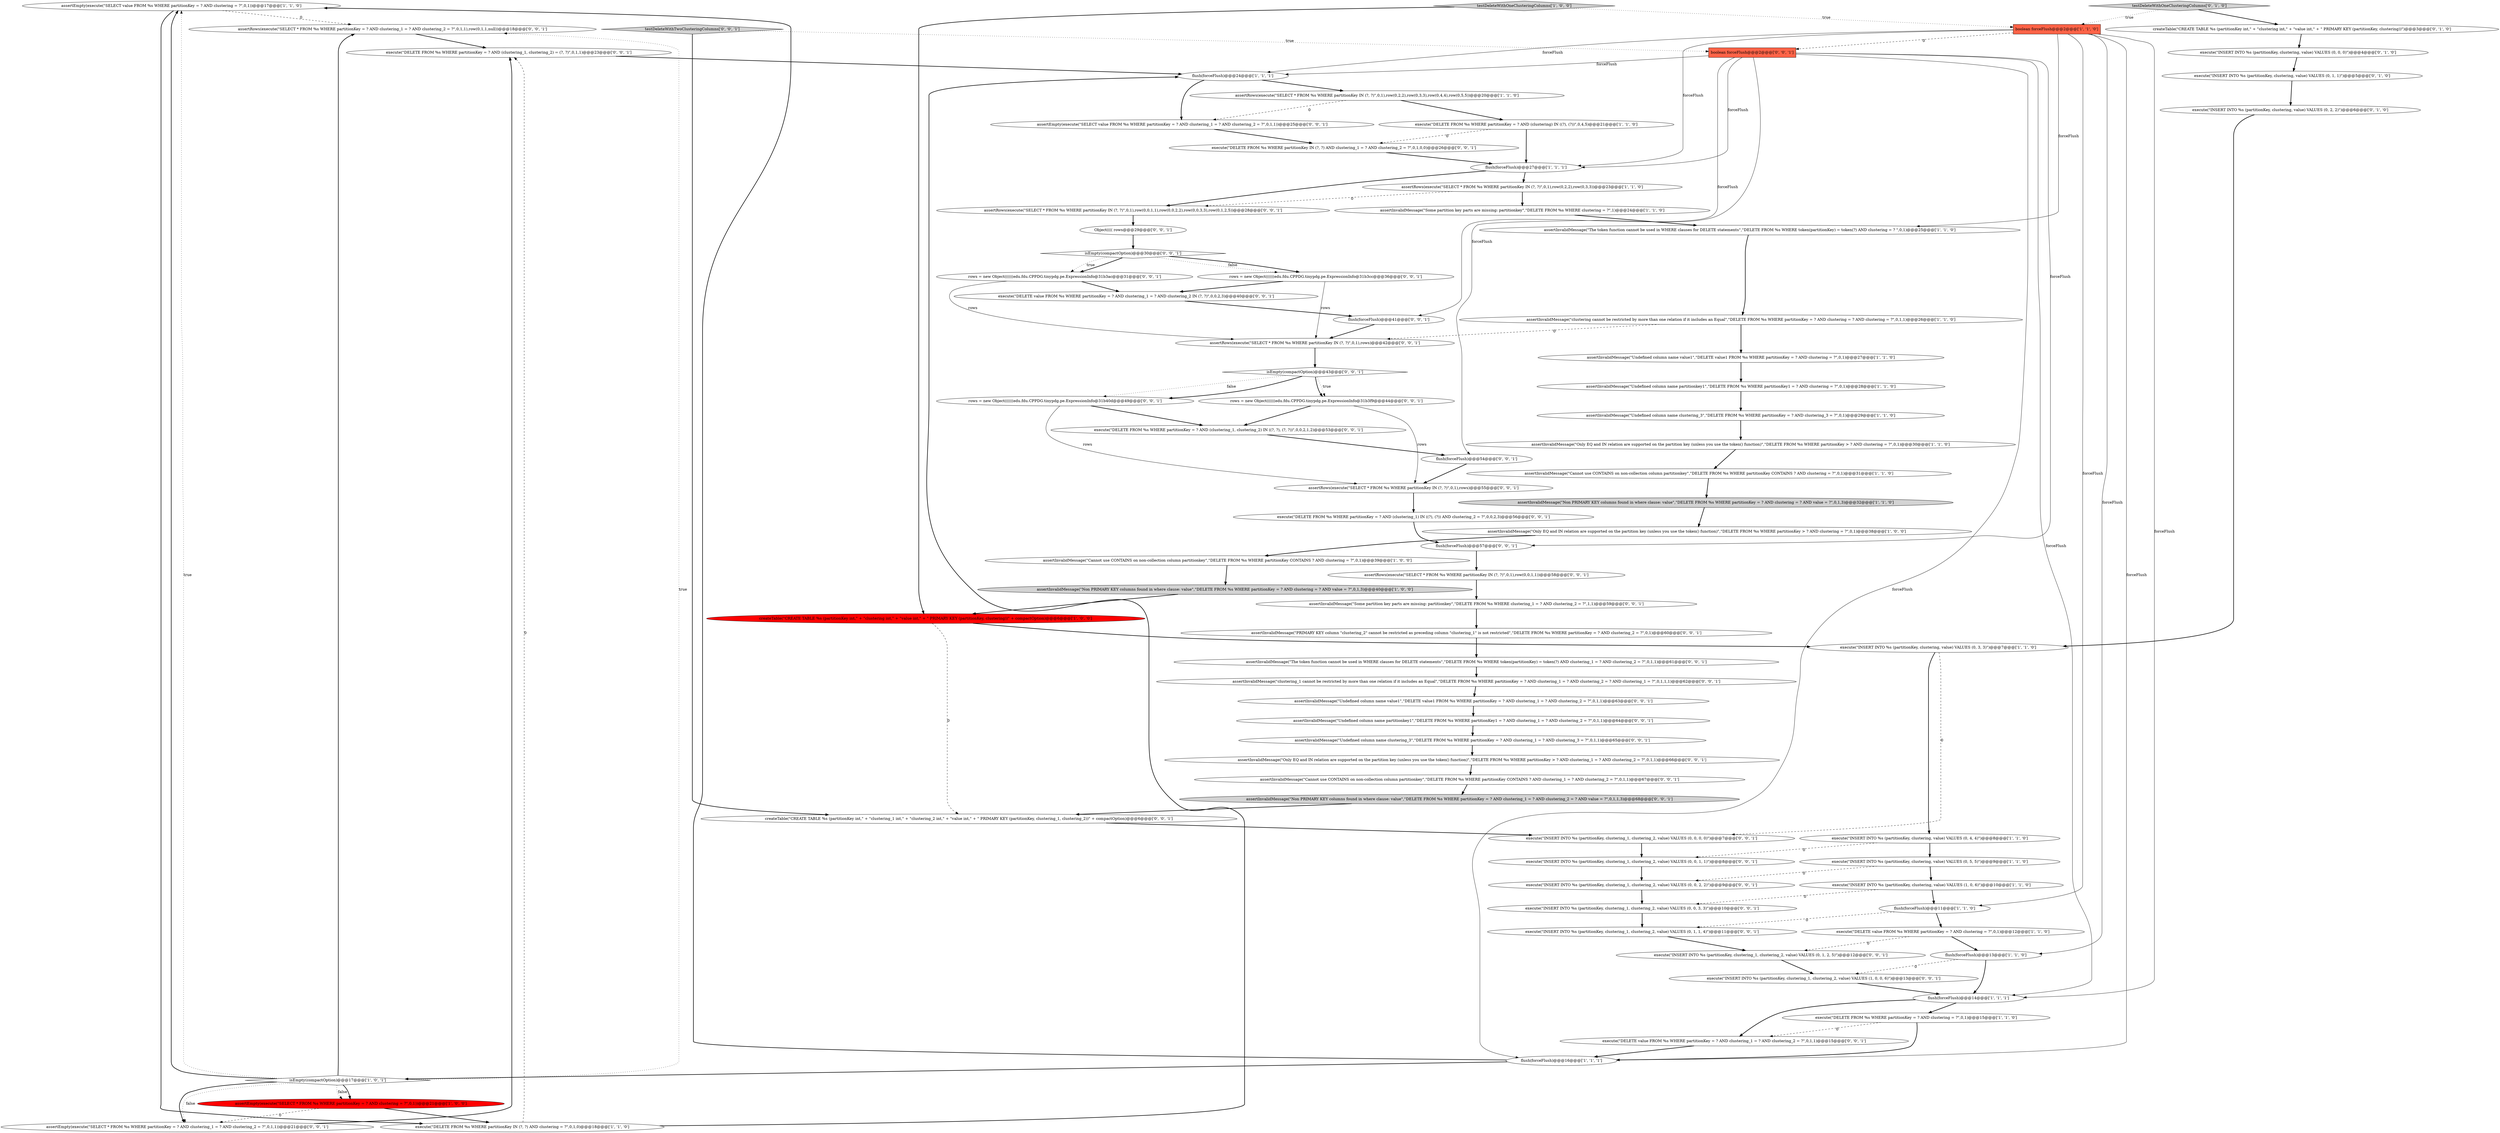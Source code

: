 digraph {
18 [style = filled, label = "assertEmpty(execute(\"SELECT value FROM %s WHERE partitionKey = ? AND clustering = ?\",0,1))@@@17@@@['1', '1', '0']", fillcolor = white, shape = ellipse image = "AAA0AAABBB1BBB"];
42 [style = filled, label = "assertRows(execute(\"SELECT * FROM %s WHERE partitionKey IN (?, ?)\",0,1),rows)@@@42@@@['0', '0', '1']", fillcolor = white, shape = ellipse image = "AAA0AAABBB3BBB"];
6 [style = filled, label = "flush(forceFlush)@@@16@@@['1', '1', '1']", fillcolor = white, shape = ellipse image = "AAA0AAABBB1BBB"];
13 [style = filled, label = "execute(\"DELETE FROM %s WHERE partitionKey = ? AND clustering = ?\",0,1)@@@15@@@['1', '1', '0']", fillcolor = white, shape = ellipse image = "AAA0AAABBB1BBB"];
47 [style = filled, label = "rows = new Object((((((edu.fdu.CPPDG.tinypdg.pe.ExpressionInfo@31b3cc@@@36@@@['0', '0', '1']", fillcolor = white, shape = ellipse image = "AAA0AAABBB3BBB"];
51 [style = filled, label = "execute(\"INSERT INTO %s (partitionKey, clustering_1, clustering_2, value) VALUES (0, 0, 3, 3)\")@@@10@@@['0', '0', '1']", fillcolor = white, shape = ellipse image = "AAA0AAABBB3BBB"];
60 [style = filled, label = "assertInvalidMessage(\"Only EQ and IN relation are supported on the partition key (unless you use the token() function)\",\"DELETE FROM %s WHERE partitionKey > ? AND clustering_1 = ? AND clustering_2 = ?\",0,1,1)@@@66@@@['0', '0', '1']", fillcolor = white, shape = ellipse image = "AAA0AAABBB3BBB"];
29 [style = filled, label = "flush(forceFlush)@@@24@@@['1', '1', '1']", fillcolor = white, shape = ellipse image = "AAA0AAABBB1BBB"];
16 [style = filled, label = "assertInvalidMessage(\"Only EQ and IN relation are supported on the partition key (unless you use the token() function)\",\"DELETE FROM %s WHERE partitionKey > ? AND clustering = ?\",0,1)@@@38@@@['1', '0', '0']", fillcolor = white, shape = ellipse image = "AAA0AAABBB1BBB"];
22 [style = filled, label = "execute(\"DELETE value FROM %s WHERE partitionKey = ? AND clustering = ?\",0,1)@@@12@@@['1', '1', '0']", fillcolor = white, shape = ellipse image = "AAA0AAABBB1BBB"];
24 [style = filled, label = "isEmpty(compactOption)@@@17@@@['1', '0', '1']", fillcolor = white, shape = diamond image = "AAA0AAABBB1BBB"];
54 [style = filled, label = "isEmpty(compactOption)@@@30@@@['0', '0', '1']", fillcolor = white, shape = diamond image = "AAA0AAABBB3BBB"];
28 [style = filled, label = "flush(forceFlush)@@@14@@@['1', '1', '1']", fillcolor = white, shape = ellipse image = "AAA0AAABBB1BBB"];
40 [style = filled, label = "createTable(\"CREATE TABLE %s (partitionKey int,\" + \"clustering_1 int,\" + \"clustering_2 int,\" + \"value int,\" + \" PRIMARY KEY (partitionKey, clustering_1, clustering_2))\" + compactOption)@@@6@@@['0', '0', '1']", fillcolor = white, shape = ellipse image = "AAA0AAABBB3BBB"];
53 [style = filled, label = "assertEmpty(execute(\"SELECT * FROM %s WHERE partitionKey = ? AND clustering_1 = ? AND clustering_2 = ?\",0,1,1))@@@21@@@['0', '0', '1']", fillcolor = white, shape = ellipse image = "AAA0AAABBB3BBB"];
56 [style = filled, label = "flush(forceFlush)@@@54@@@['0', '0', '1']", fillcolor = white, shape = ellipse image = "AAA0AAABBB3BBB"];
8 [style = filled, label = "assertInvalidMessage(\"Non PRIMARY KEY columns found in where clause: value\",\"DELETE FROM %s WHERE partitionKey = ? AND clustering = ? AND value = ?\",0,1,3)@@@40@@@['1', '0', '0']", fillcolor = lightgray, shape = ellipse image = "AAA0AAABBB1BBB"];
73 [style = filled, label = "execute(\"DELETE FROM %s WHERE partitionKey = ? AND (clustering_1) IN ((?), (?)) AND clustering_2 = ?\",0,0,2,3)@@@56@@@['0', '0', '1']", fillcolor = white, shape = ellipse image = "AAA0AAABBB3BBB"];
52 [style = filled, label = "boolean forceFlush@@@2@@@['0', '0', '1']", fillcolor = tomato, shape = box image = "AAA0AAABBB3BBB"];
4 [style = filled, label = "execute(\"INSERT INTO %s (partitionKey, clustering, value) VALUES (0, 5, 5)\")@@@9@@@['1', '1', '0']", fillcolor = white, shape = ellipse image = "AAA0AAABBB1BBB"];
25 [style = filled, label = "execute(\"DELETE FROM %s WHERE partitionKey = ? AND (clustering) IN ((?), (?))\",0,4,5)@@@21@@@['1', '1', '0']", fillcolor = white, shape = ellipse image = "AAA0AAABBB1BBB"];
62 [style = filled, label = "assertRows(execute(\"SELECT * FROM %s WHERE partitionKey = ? AND clustering_1 = ? AND clustering_2 = ?\",0,1,1),row(0,1,1,null))@@@18@@@['0', '0', '1']", fillcolor = white, shape = ellipse image = "AAA0AAABBB3BBB"];
27 [style = filled, label = "assertInvalidMessage(\"Undefined column name partitionkey1\",\"DELETE FROM %s WHERE partitionKey1 = ? AND clustering = ?\",0,1)@@@28@@@['1', '1', '0']", fillcolor = white, shape = ellipse image = "AAA0AAABBB1BBB"];
35 [style = filled, label = "execute(\"INSERT INTO %s (partitionKey, clustering, value) VALUES (0, 2, 2)\")@@@6@@@['0', '1', '0']", fillcolor = white, shape = ellipse image = "AAA0AAABBB2BBB"];
59 [style = filled, label = "isEmpty(compactOption)@@@43@@@['0', '0', '1']", fillcolor = white, shape = diamond image = "AAA0AAABBB3BBB"];
64 [style = filled, label = "assertInvalidMessage(\"Non PRIMARY KEY columns found in where clause: value\",\"DELETE FROM %s WHERE partitionKey = ? AND clustering_1 = ? AND clustering_2 = ? AND value = ?\",0,1,1,3)@@@68@@@['0', '0', '1']", fillcolor = lightgray, shape = ellipse image = "AAA0AAABBB3BBB"];
36 [style = filled, label = "createTable(\"CREATE TABLE %s (partitionKey int,\" + \"clustering int,\" + \"value int,\" + \" PRIMARY KEY (partitionKey, clustering))\")@@@3@@@['0', '1', '0']", fillcolor = white, shape = ellipse image = "AAA0AAABBB2BBB"];
39 [style = filled, label = "flush(forceFlush)@@@41@@@['0', '0', '1']", fillcolor = white, shape = ellipse image = "AAA0AAABBB3BBB"];
31 [style = filled, label = "assertInvalidMessage(\"Cannot use CONTAINS on non-collection column partitionkey\",\"DELETE FROM %s WHERE partitionKey CONTAINS ? AND clustering = ?\",0,1)@@@31@@@['1', '1', '0']", fillcolor = white, shape = ellipse image = "AAA0AAABBB1BBB"];
77 [style = filled, label = "assertInvalidMessage(\"PRIMARY KEY column \"clustering_2\" cannot be restricted as preceding column \"clustering_1\" is not restricted\",\"DELETE FROM %s WHERE partitionKey = ? AND clustering_2 = ?\",0,1)@@@60@@@['0', '0', '1']", fillcolor = white, shape = ellipse image = "AAA0AAABBB3BBB"];
68 [style = filled, label = "assertInvalidMessage(\"Undefined column name clustering_3\",\"DELETE FROM %s WHERE partitionKey = ? AND clustering_1 = ? AND clustering_3 = ?\",0,1,1)@@@65@@@['0', '0', '1']", fillcolor = white, shape = ellipse image = "AAA0AAABBB3BBB"];
41 [style = filled, label = "execute(\"INSERT INTO %s (partitionKey, clustering_1, clustering_2, value) VALUES (0, 1, 1, 4)\")@@@11@@@['0', '0', '1']", fillcolor = white, shape = ellipse image = "AAA0AAABBB3BBB"];
46 [style = filled, label = "Object(((( rows@@@29@@@['0', '0', '1']", fillcolor = white, shape = ellipse image = "AAA0AAABBB3BBB"];
34 [style = filled, label = "testDeleteWithOneClusteringColumns['0', '1', '0']", fillcolor = lightgray, shape = diamond image = "AAA0AAABBB2BBB"];
61 [style = filled, label = "assertEmpty(execute(\"SELECT value FROM %s WHERE partitionKey = ? AND clustering_1 = ? AND clustering_2 = ?\",0,1,1))@@@25@@@['0', '0', '1']", fillcolor = white, shape = ellipse image = "AAA0AAABBB3BBB"];
45 [style = filled, label = "assertRows(execute(\"SELECT * FROM %s WHERE partitionKey IN (?, ?)\",0,1),row(0,0,1,1),row(0,0,2,2),row(0,0,3,3),row(0,1,2,5))@@@28@@@['0', '0', '1']", fillcolor = white, shape = ellipse image = "AAA0AAABBB3BBB"];
67 [style = filled, label = "execute(\"INSERT INTO %s (partitionKey, clustering_1, clustering_2, value) VALUES (0, 1, 2, 5)\")@@@12@@@['0', '0', '1']", fillcolor = white, shape = ellipse image = "AAA0AAABBB3BBB"];
55 [style = filled, label = "execute(\"DELETE FROM %s WHERE partitionKey = ? AND (clustering_1, clustering_2) IN ((?, ?), (?, ?))\",0,0,2,1,2)@@@53@@@['0', '0', '1']", fillcolor = white, shape = ellipse image = "AAA0AAABBB3BBB"];
70 [style = filled, label = "assertInvalidMessage(\"Undefined column name value1\",\"DELETE value1 FROM %s WHERE partitionKey = ? AND clustering_1 = ? AND clustering_2 = ?\",0,1,1)@@@63@@@['0', '0', '1']", fillcolor = white, shape = ellipse image = "AAA0AAABBB3BBB"];
2 [style = filled, label = "testDeleteWithOneClusteringColumns['1', '0', '0']", fillcolor = lightgray, shape = diamond image = "AAA0AAABBB1BBB"];
63 [style = filled, label = "execute(\"DELETE FROM %s WHERE partitionKey IN (?, ?) AND clustering_1 = ? AND clustering_2 = ?\",0,1,0,0)@@@26@@@['0', '0', '1']", fillcolor = white, shape = ellipse image = "AAA0AAABBB3BBB"];
5 [style = filled, label = "assertInvalidMessage(\"Only EQ and IN relation are supported on the partition key (unless you use the token() function)\",\"DELETE FROM %s WHERE partitionKey > ? AND clustering = ?\",0,1)@@@30@@@['1', '1', '0']", fillcolor = white, shape = ellipse image = "AAA0AAABBB1BBB"];
48 [style = filled, label = "execute(\"DELETE value FROM %s WHERE partitionKey = ? AND clustering_1 = ? AND clustering_2 = ?\",0,1,1)@@@15@@@['0', '0', '1']", fillcolor = white, shape = ellipse image = "AAA0AAABBB3BBB"];
3 [style = filled, label = "execute(\"INSERT INTO %s (partitionKey, clustering, value) VALUES (0, 3, 3)\")@@@7@@@['1', '1', '0']", fillcolor = white, shape = ellipse image = "AAA0AAABBB1BBB"];
49 [style = filled, label = "execute(\"DELETE FROM %s WHERE partitionKey = ? AND (clustering_1, clustering_2) = (?, ?)\",0,1,1)@@@23@@@['0', '0', '1']", fillcolor = white, shape = ellipse image = "AAA0AAABBB3BBB"];
17 [style = filled, label = "assertInvalidMessage(\"clustering cannot be restricted by more than one relation if it includes an Equal\",\"DELETE FROM %s WHERE partitionKey = ? AND clustering = ? AND clustering = ?\",0,1,1)@@@26@@@['1', '1', '0']", fillcolor = white, shape = ellipse image = "AAA0AAABBB1BBB"];
81 [style = filled, label = "assertInvalidMessage(\"clustering_1 cannot be restricted by more than one relation if it includes an Equal\",\"DELETE FROM %s WHERE partitionKey = ? AND clustering_1 = ? AND clustering_2 = ? AND clustering_1 = ?\",0,1,1,1)@@@62@@@['0', '0', '1']", fillcolor = white, shape = ellipse image = "AAA0AAABBB3BBB"];
65 [style = filled, label = "assertInvalidMessage(\"Cannot use CONTAINS on non-collection column partitionkey\",\"DELETE FROM %s WHERE partitionKey CONTAINS ? AND clustering_1 = ? AND clustering_2 = ?\",0,1,1)@@@67@@@['0', '0', '1']", fillcolor = white, shape = ellipse image = "AAA0AAABBB3BBB"];
79 [style = filled, label = "execute(\"INSERT INTO %s (partitionKey, clustering_1, clustering_2, value) VALUES (0, 0, 0, 0)\")@@@7@@@['0', '0', '1']", fillcolor = white, shape = ellipse image = "AAA0AAABBB3BBB"];
58 [style = filled, label = "testDeleteWithTwoClusteringColumns['0', '0', '1']", fillcolor = lightgray, shape = diamond image = "AAA0AAABBB3BBB"];
80 [style = filled, label = "assertInvalidMessage(\"Undefined column name partitionkey1\",\"DELETE FROM %s WHERE partitionKey1 = ? AND clustering_1 = ? AND clustering_2 = ?\",0,1,1)@@@64@@@['0', '0', '1']", fillcolor = white, shape = ellipse image = "AAA0AAABBB3BBB"];
32 [style = filled, label = "assertInvalidMessage(\"Some partition key parts are missing: partitionkey\",\"DELETE FROM %s WHERE clustering = ?\",1)@@@24@@@['1', '1', '0']", fillcolor = white, shape = ellipse image = "AAA0AAABBB1BBB"];
7 [style = filled, label = "assertInvalidMessage(\"Cannot use CONTAINS on non-collection column partitionkey\",\"DELETE FROM %s WHERE partitionKey CONTAINS ? AND clustering = ?\",0,1)@@@39@@@['1', '0', '0']", fillcolor = white, shape = ellipse image = "AAA0AAABBB1BBB"];
76 [style = filled, label = "rows = new Object((((((edu.fdu.CPPDG.tinypdg.pe.ExpressionInfo@31b40d@@@49@@@['0', '0', '1']", fillcolor = white, shape = ellipse image = "AAA0AAABBB3BBB"];
26 [style = filled, label = "flush(forceFlush)@@@11@@@['1', '1', '0']", fillcolor = white, shape = ellipse image = "AAA0AAABBB1BBB"];
10 [style = filled, label = "assertInvalidMessage(\"Undefined column name clustering_3\",\"DELETE FROM %s WHERE partitionKey = ? AND clustering_3 = ?\",0,1)@@@29@@@['1', '1', '0']", fillcolor = white, shape = ellipse image = "AAA0AAABBB1BBB"];
19 [style = filled, label = "assertInvalidMessage(\"Non PRIMARY KEY columns found in where clause: value\",\"DELETE FROM %s WHERE partitionKey = ? AND clustering = ? AND value = ?\",0,1,3)@@@32@@@['1', '1', '0']", fillcolor = lightgray, shape = ellipse image = "AAA0AAABBB1BBB"];
72 [style = filled, label = "execute(\"INSERT INTO %s (partitionKey, clustering_1, clustering_2, value) VALUES (1, 0, 0, 6)\")@@@13@@@['0', '0', '1']", fillcolor = white, shape = ellipse image = "AAA0AAABBB3BBB"];
75 [style = filled, label = "assertInvalidMessage(\"The token function cannot be used in WHERE clauses for DELETE statements\",\"DELETE FROM %s WHERE token(partitionKey) = token(?) AND clustering_1 = ? AND clustering_2 = ?\",0,1,1)@@@61@@@['0', '0', '1']", fillcolor = white, shape = ellipse image = "AAA0AAABBB3BBB"];
14 [style = filled, label = "assertEmpty(execute(\"SELECT * FROM %s WHERE partitionKey = ? AND clustering = ?\",0,1))@@@21@@@['1', '0', '0']", fillcolor = red, shape = ellipse image = "AAA1AAABBB1BBB"];
33 [style = filled, label = "createTable(\"CREATE TABLE %s (partitionKey int,\" + \"clustering int,\" + \"value int,\" + \" PRIMARY KEY (partitionKey, clustering))\" + compactOption)@@@6@@@['1', '0', '0']", fillcolor = red, shape = ellipse image = "AAA1AAABBB1BBB"];
11 [style = filled, label = "flush(forceFlush)@@@13@@@['1', '1', '0']", fillcolor = white, shape = ellipse image = "AAA0AAABBB1BBB"];
0 [style = filled, label = "execute(\"DELETE FROM %s WHERE partitionKey IN (?, ?) AND clustering = ?\",0,1,0)@@@18@@@['1', '1', '0']", fillcolor = white, shape = ellipse image = "AAA0AAABBB1BBB"];
71 [style = filled, label = "execute(\"INSERT INTO %s (partitionKey, clustering_1, clustering_2, value) VALUES (0, 0, 2, 2)\")@@@9@@@['0', '0', '1']", fillcolor = white, shape = ellipse image = "AAA0AAABBB3BBB"];
78 [style = filled, label = "assertRows(execute(\"SELECT * FROM %s WHERE partitionKey IN (?, ?)\",0,1),row(0,0,1,1))@@@58@@@['0', '0', '1']", fillcolor = white, shape = ellipse image = "AAA0AAABBB3BBB"];
23 [style = filled, label = "assertInvalidMessage(\"The token function cannot be used in WHERE clauses for DELETE statements\",\"DELETE FROM %s WHERE token(partitionKey) = token(?) AND clustering = ? \",0,1)@@@25@@@['1', '1', '0']", fillcolor = white, shape = ellipse image = "AAA0AAABBB1BBB"];
30 [style = filled, label = "execute(\"INSERT INTO %s (partitionKey, clustering, value) VALUES (0, 4, 4)\")@@@8@@@['1', '1', '0']", fillcolor = white, shape = ellipse image = "AAA0AAABBB1BBB"];
57 [style = filled, label = "assertRows(execute(\"SELECT * FROM %s WHERE partitionKey IN (?, ?)\",0,1),rows)@@@55@@@['0', '0', '1']", fillcolor = white, shape = ellipse image = "AAA0AAABBB3BBB"];
69 [style = filled, label = "assertInvalidMessage(\"Some partition key parts are missing: partitionkey\",\"DELETE FROM %s WHERE clustering_1 = ? AND clustering_2 = ?\",1,1)@@@59@@@['0', '0', '1']", fillcolor = white, shape = ellipse image = "AAA0AAABBB3BBB"];
12 [style = filled, label = "flush(forceFlush)@@@27@@@['1', '1', '1']", fillcolor = white, shape = ellipse image = "AAA0AAABBB1BBB"];
20 [style = filled, label = "assertRows(execute(\"SELECT * FROM %s WHERE partitionKey IN (?, ?)\",0,1),row(0,2,2),row(0,3,3))@@@23@@@['1', '1', '0']", fillcolor = white, shape = ellipse image = "AAA0AAABBB1BBB"];
74 [style = filled, label = "flush(forceFlush)@@@57@@@['0', '0', '1']", fillcolor = white, shape = ellipse image = "AAA0AAABBB3BBB"];
66 [style = filled, label = "execute(\"DELETE value FROM %s WHERE partitionKey = ? AND clustering_1 = ? AND clustering_2 IN (?, ?)\",0,0,2,3)@@@40@@@['0', '0', '1']", fillcolor = white, shape = ellipse image = "AAA0AAABBB3BBB"];
9 [style = filled, label = "assertInvalidMessage(\"Undefined column name value1\",\"DELETE value1 FROM %s WHERE partitionKey = ? AND clustering = ?\",0,1)@@@27@@@['1', '1', '0']", fillcolor = white, shape = ellipse image = "AAA0AAABBB1BBB"];
50 [style = filled, label = "execute(\"INSERT INTO %s (partitionKey, clustering_1, clustering_2, value) VALUES (0, 0, 1, 1)\")@@@8@@@['0', '0', '1']", fillcolor = white, shape = ellipse image = "AAA0AAABBB3BBB"];
15 [style = filled, label = "execute(\"INSERT INTO %s (partitionKey, clustering, value) VALUES (1, 0, 6)\")@@@10@@@['1', '1', '0']", fillcolor = white, shape = ellipse image = "AAA0AAABBB1BBB"];
38 [style = filled, label = "execute(\"INSERT INTO %s (partitionKey, clustering, value) VALUES (0, 1, 1)\")@@@5@@@['0', '1', '0']", fillcolor = white, shape = ellipse image = "AAA0AAABBB2BBB"];
21 [style = filled, label = "boolean forceFlush@@@2@@@['1', '1', '0']", fillcolor = tomato, shape = box image = "AAA0AAABBB1BBB"];
43 [style = filled, label = "rows = new Object((((((edu.fdu.CPPDG.tinypdg.pe.ExpressionInfo@31b3ac@@@31@@@['0', '0', '1']", fillcolor = white, shape = ellipse image = "AAA0AAABBB3BBB"];
1 [style = filled, label = "assertRows(execute(\"SELECT * FROM %s WHERE partitionKey IN (?, ?)\",0,1),row(0,2,2),row(0,3,3),row(0,4,4),row(0,5,5))@@@20@@@['1', '1', '0']", fillcolor = white, shape = ellipse image = "AAA0AAABBB1BBB"];
37 [style = filled, label = "execute(\"INSERT INTO %s (partitionKey, clustering, value) VALUES (0, 0, 0)\")@@@4@@@['0', '1', '0']", fillcolor = white, shape = ellipse image = "AAA0AAABBB2BBB"];
44 [style = filled, label = "rows = new Object((((((edu.fdu.CPPDG.tinypdg.pe.ExpressionInfo@31b3f9@@@44@@@['0', '0', '1']", fillcolor = white, shape = ellipse image = "AAA0AAABBB3BBB"];
70->80 [style = bold, label=""];
12->45 [style = bold, label=""];
32->23 [style = bold, label=""];
52->39 [style = solid, label="forceFlush"];
24->62 [style = dotted, label="true"];
21->52 [style = dashed, label="0"];
24->53 [style = dotted, label="false"];
17->9 [style = bold, label=""];
21->11 [style = solid, label="forceFlush"];
15->51 [style = dashed, label="0"];
4->15 [style = bold, label=""];
73->74 [style = bold, label=""];
16->7 [style = bold, label=""];
21->23 [style = solid, label="forceFlush"];
30->50 [style = dashed, label="0"];
52->74 [style = solid, label="forceFlush"];
59->76 [style = dotted, label="false"];
52->29 [style = solid, label="forceFlush"];
7->8 [style = bold, label=""];
26->22 [style = bold, label=""];
76->55 [style = bold, label=""];
46->54 [style = bold, label=""];
21->28 [style = solid, label="forceFlush"];
37->38 [style = bold, label=""];
79->50 [style = bold, label=""];
44->57 [style = solid, label="rows"];
41->67 [style = bold, label=""];
62->49 [style = bold, label=""];
52->56 [style = solid, label="forceFlush"];
23->17 [style = bold, label=""];
60->65 [style = bold, label=""];
29->1 [style = bold, label=""];
0->49 [style = dashed, label="0"];
3->30 [style = bold, label=""];
24->53 [style = bold, label=""];
52->28 [style = solid, label="forceFlush"];
18->0 [style = bold, label=""];
64->40 [style = bold, label=""];
11->28 [style = bold, label=""];
24->14 [style = dotted, label="false"];
33->3 [style = bold, label=""];
74->78 [style = bold, label=""];
59->44 [style = dotted, label="true"];
77->75 [style = bold, label=""];
4->71 [style = dashed, label="0"];
52->12 [style = solid, label="forceFlush"];
0->29 [style = bold, label=""];
2->21 [style = dotted, label="true"];
69->77 [style = bold, label=""];
56->57 [style = bold, label=""];
54->47 [style = dotted, label="false"];
24->18 [style = bold, label=""];
43->66 [style = bold, label=""];
44->55 [style = bold, label=""];
3->79 [style = dashed, label="0"];
40->79 [style = bold, label=""];
22->67 [style = dashed, label="0"];
34->36 [style = bold, label=""];
2->33 [style = bold, label=""];
36->37 [style = bold, label=""];
45->46 [style = bold, label=""];
59->44 [style = bold, label=""];
38->35 [style = bold, label=""];
39->42 [style = bold, label=""];
61->63 [style = bold, label=""];
22->11 [style = bold, label=""];
24->18 [style = dotted, label="true"];
11->72 [style = dashed, label="0"];
21->26 [style = solid, label="forceFlush"];
29->61 [style = bold, label=""];
8->33 [style = bold, label=""];
58->52 [style = dotted, label="true"];
76->57 [style = solid, label="rows"];
21->6 [style = solid, label="forceFlush"];
35->3 [style = bold, label=""];
21->29 [style = solid, label="forceFlush"];
54->43 [style = bold, label=""];
6->18 [style = bold, label=""];
66->39 [style = bold, label=""];
12->20 [style = bold, label=""];
6->24 [style = bold, label=""];
13->48 [style = dashed, label="0"];
48->6 [style = bold, label=""];
17->42 [style = dashed, label="0"];
67->72 [style = bold, label=""];
21->12 [style = solid, label="forceFlush"];
26->41 [style = dashed, label="0"];
52->6 [style = solid, label="forceFlush"];
19->16 [style = bold, label=""];
9->27 [style = bold, label=""];
63->12 [style = bold, label=""];
10->5 [style = bold, label=""];
80->68 [style = bold, label=""];
27->10 [style = bold, label=""];
72->28 [style = bold, label=""];
43->42 [style = solid, label="rows"];
1->61 [style = dashed, label="0"];
54->43 [style = dotted, label="true"];
59->76 [style = bold, label=""];
13->6 [style = bold, label=""];
50->71 [style = bold, label=""];
75->81 [style = bold, label=""];
47->42 [style = solid, label="rows"];
42->59 [style = bold, label=""];
1->25 [style = bold, label=""];
31->19 [style = bold, label=""];
18->62 [style = dashed, label="0"];
49->29 [style = bold, label=""];
34->21 [style = dotted, label="true"];
68->60 [style = bold, label=""];
71->51 [style = bold, label=""];
33->40 [style = dashed, label="0"];
14->53 [style = dashed, label="0"];
25->63 [style = dashed, label="0"];
20->45 [style = dashed, label="0"];
65->64 [style = bold, label=""];
47->66 [style = bold, label=""];
57->73 [style = bold, label=""];
58->40 [style = bold, label=""];
20->32 [style = bold, label=""];
28->13 [style = bold, label=""];
55->56 [style = bold, label=""];
15->26 [style = bold, label=""];
24->14 [style = bold, label=""];
53->49 [style = bold, label=""];
54->47 [style = bold, label=""];
14->0 [style = bold, label=""];
5->31 [style = bold, label=""];
25->12 [style = bold, label=""];
30->4 [style = bold, label=""];
81->70 [style = bold, label=""];
78->69 [style = bold, label=""];
28->48 [style = bold, label=""];
24->62 [style = bold, label=""];
51->41 [style = bold, label=""];
}
